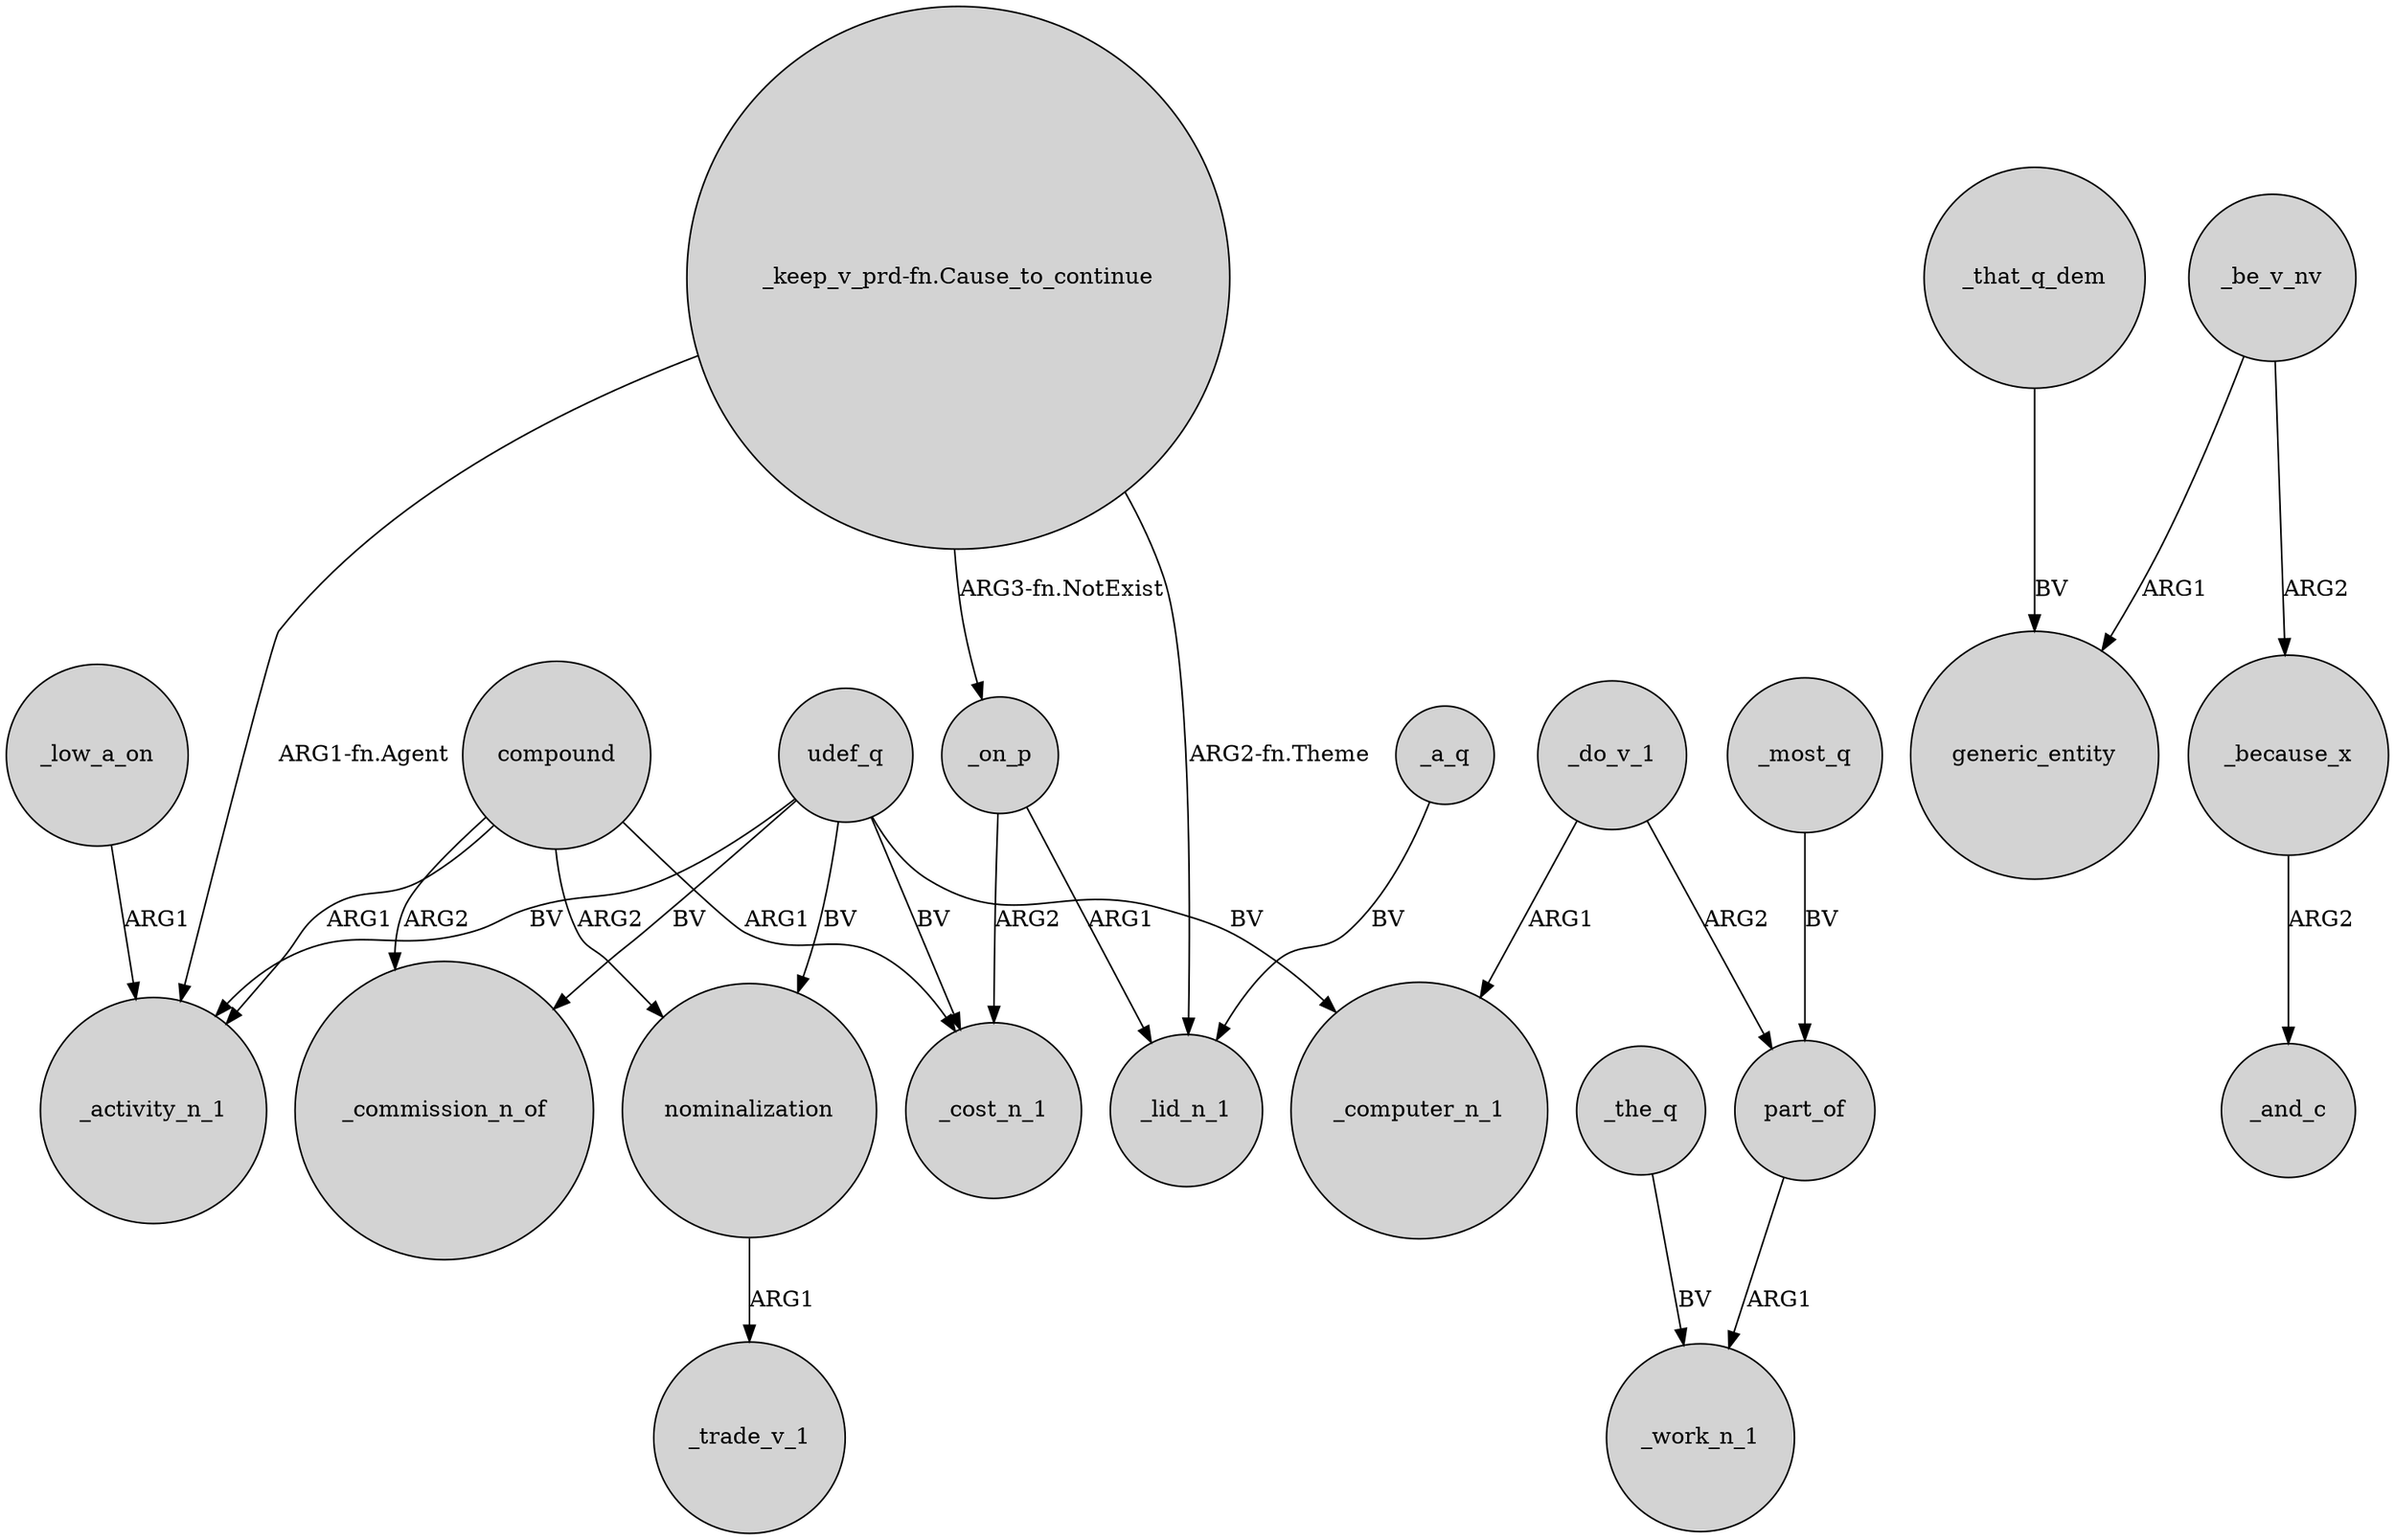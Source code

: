 digraph {
	node [shape=circle style=filled]
	_low_a_on -> _activity_n_1 [label=ARG1]
	compound -> _commission_n_of [label=ARG2]
	_do_v_1 -> part_of [label=ARG2]
	"_keep_v_prd-fn.Cause_to_continue" -> _on_p [label="ARG3-fn.NotExist"]
	udef_q -> _activity_n_1 [label=BV]
	_a_q -> _lid_n_1 [label=BV]
	_that_q_dem -> generic_entity [label=BV]
	"_keep_v_prd-fn.Cause_to_continue" -> _lid_n_1 [label="ARG2-fn.Theme"]
	compound -> nominalization [label=ARG2]
	nominalization -> _trade_v_1 [label=ARG1]
	udef_q -> _cost_n_1 [label=BV]
	udef_q -> _computer_n_1 [label=BV]
	_on_p -> _cost_n_1 [label=ARG2]
	_be_v_nv -> _because_x [label=ARG2]
	_do_v_1 -> _computer_n_1 [label=ARG1]
	compound -> _activity_n_1 [label=ARG1]
	"_keep_v_prd-fn.Cause_to_continue" -> _activity_n_1 [label="ARG1-fn.Agent"]
	_on_p -> _lid_n_1 [label=ARG1]
	compound -> _cost_n_1 [label=ARG1]
	udef_q -> nominalization [label=BV]
	part_of -> _work_n_1 [label=ARG1]
	udef_q -> _commission_n_of [label=BV]
	_most_q -> part_of [label=BV]
	_be_v_nv -> generic_entity [label=ARG1]
	_because_x -> _and_c [label=ARG2]
	_the_q -> _work_n_1 [label=BV]
}
